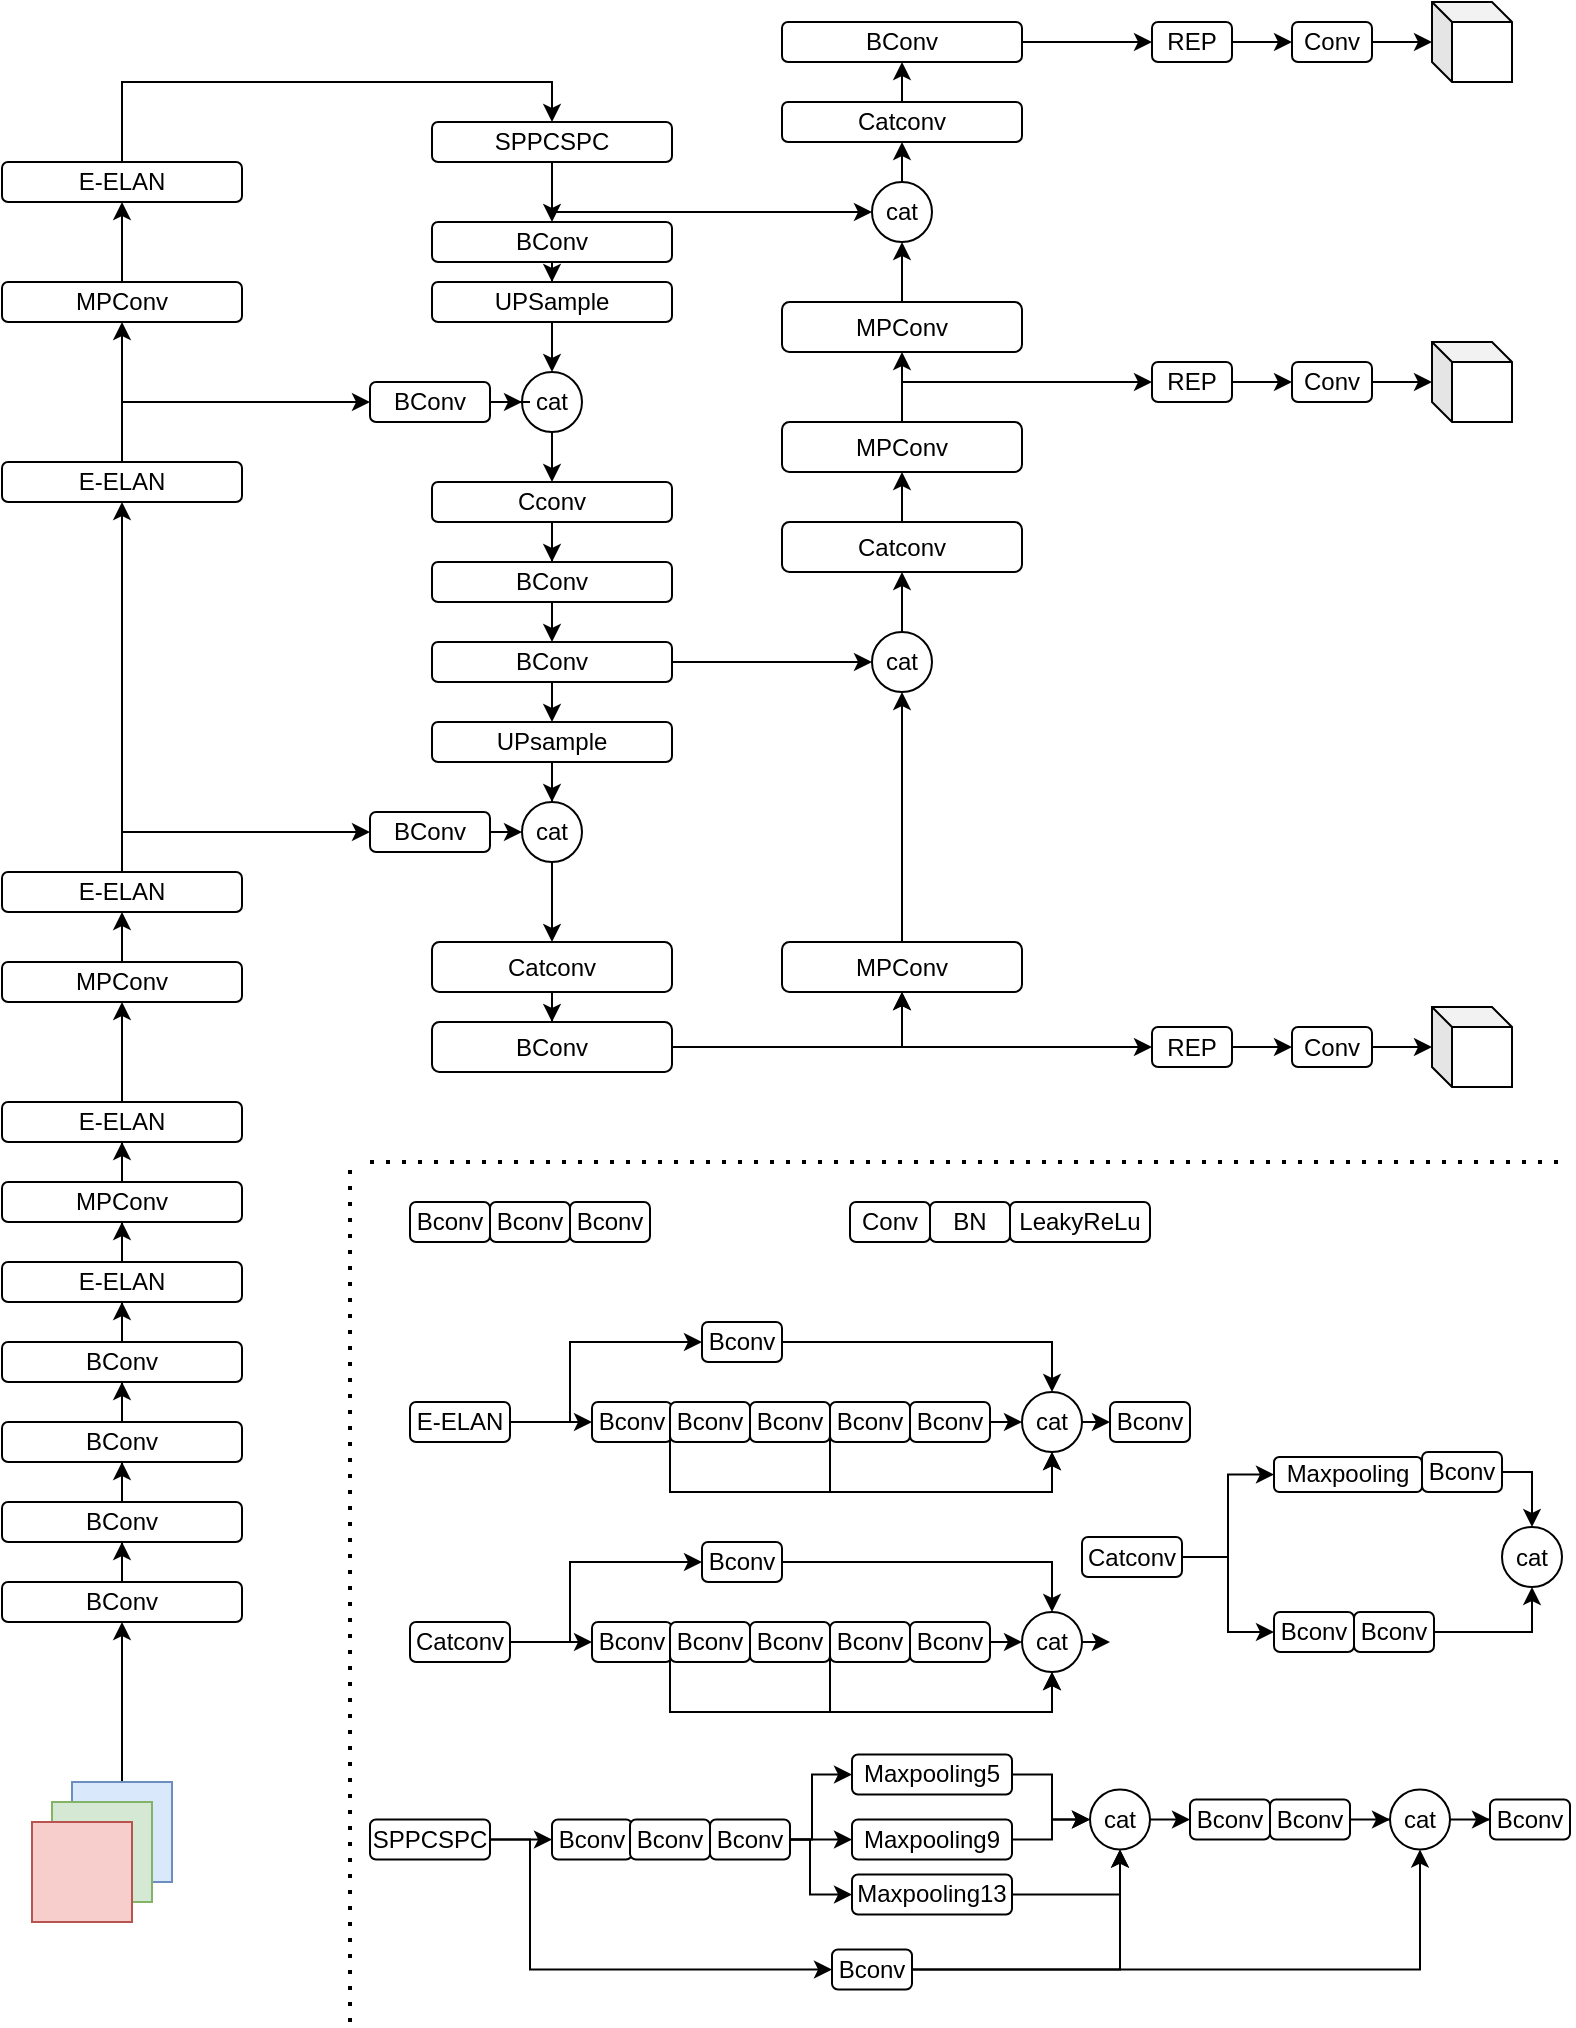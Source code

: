 <mxfile version="20.6.2" type="github">
  <diagram id="i7gGXflLBzXJQ1Onad0F" name="第 1 页">
    <mxGraphModel dx="1422" dy="815" grid="1" gridSize="10" guides="1" tooltips="1" connect="1" arrows="1" fold="1" page="1" pageScale="1" pageWidth="827" pageHeight="1169" math="0" shadow="0">
      <root>
        <mxCell id="0" />
        <mxCell id="1" parent="0" />
        <mxCell id="96Z2TRk2g2hctk14bLeR-65" style="edgeStyle=orthogonalEdgeStyle;rounded=0;orthogonalLoop=1;jettySize=auto;html=1;exitX=0.5;exitY=0;exitDx=0;exitDy=0;entryX=0.5;entryY=1;entryDx=0;entryDy=0;" edge="1" parent="1" source="6hGsSX0xc1QD5v10wT_n-3" target="96Z2TRk2g2hctk14bLeR-2">
          <mxGeometry relative="1" as="geometry" />
        </mxCell>
        <mxCell id="6hGsSX0xc1QD5v10wT_n-3" value="" style="whiteSpace=wrap;html=1;aspect=fixed;fillColor=#dae8fc;strokeColor=#6c8ebf;" parent="1" vertex="1">
          <mxGeometry x="71" y="1040" width="50" height="50" as="geometry" />
        </mxCell>
        <mxCell id="6hGsSX0xc1QD5v10wT_n-2" value="" style="whiteSpace=wrap;html=1;aspect=fixed;fillColor=#d5e8d4;strokeColor=#82b366;" parent="1" vertex="1">
          <mxGeometry x="61" y="1050" width="50" height="50" as="geometry" />
        </mxCell>
        <mxCell id="6hGsSX0xc1QD5v10wT_n-1" value="" style="whiteSpace=wrap;html=1;aspect=fixed;fillColor=#f8cecc;strokeColor=#b85450;" parent="1" vertex="1">
          <mxGeometry x="51" y="1060" width="50" height="50" as="geometry" />
        </mxCell>
        <mxCell id="96Z2TRk2g2hctk14bLeR-6" style="edgeStyle=orthogonalEdgeStyle;rounded=0;orthogonalLoop=1;jettySize=auto;html=1;exitX=0.5;exitY=0;exitDx=0;exitDy=0;" edge="1" parent="1" source="96Z2TRk2g2hctk14bLeR-2" target="96Z2TRk2g2hctk14bLeR-5">
          <mxGeometry relative="1" as="geometry" />
        </mxCell>
        <mxCell id="96Z2TRk2g2hctk14bLeR-2" value="BConv" style="rounded=1;whiteSpace=wrap;html=1;" vertex="1" parent="1">
          <mxGeometry x="36" y="940" width="120" height="20" as="geometry" />
        </mxCell>
        <mxCell id="96Z2TRk2g2hctk14bLeR-8" value="" style="edgeStyle=orthogonalEdgeStyle;rounded=0;orthogonalLoop=1;jettySize=auto;html=1;" edge="1" parent="1" source="96Z2TRk2g2hctk14bLeR-5" target="96Z2TRk2g2hctk14bLeR-7">
          <mxGeometry relative="1" as="geometry" />
        </mxCell>
        <mxCell id="96Z2TRk2g2hctk14bLeR-5" value="BConv" style="rounded=1;whiteSpace=wrap;html=1;" vertex="1" parent="1">
          <mxGeometry x="36" y="900" width="120" height="20" as="geometry" />
        </mxCell>
        <mxCell id="96Z2TRk2g2hctk14bLeR-10" style="edgeStyle=orthogonalEdgeStyle;rounded=0;orthogonalLoop=1;jettySize=auto;html=1;exitX=0.5;exitY=0;exitDx=0;exitDy=0;" edge="1" parent="1" source="96Z2TRk2g2hctk14bLeR-7" target="96Z2TRk2g2hctk14bLeR-9">
          <mxGeometry relative="1" as="geometry" />
        </mxCell>
        <mxCell id="96Z2TRk2g2hctk14bLeR-7" value="BConv" style="rounded=1;whiteSpace=wrap;html=1;" vertex="1" parent="1">
          <mxGeometry x="36" y="860" width="120" height="20" as="geometry" />
        </mxCell>
        <mxCell id="96Z2TRk2g2hctk14bLeR-12" style="edgeStyle=orthogonalEdgeStyle;rounded=0;orthogonalLoop=1;jettySize=auto;html=1;exitX=0.5;exitY=0;exitDx=0;exitDy=0;" edge="1" parent="1" source="96Z2TRk2g2hctk14bLeR-9" target="96Z2TRk2g2hctk14bLeR-11">
          <mxGeometry relative="1" as="geometry" />
        </mxCell>
        <mxCell id="96Z2TRk2g2hctk14bLeR-9" value="BConv" style="rounded=1;whiteSpace=wrap;html=1;" vertex="1" parent="1">
          <mxGeometry x="36" y="820" width="120" height="20" as="geometry" />
        </mxCell>
        <mxCell id="96Z2TRk2g2hctk14bLeR-14" style="edgeStyle=orthogonalEdgeStyle;rounded=0;orthogonalLoop=1;jettySize=auto;html=1;exitX=0.5;exitY=0;exitDx=0;exitDy=0;" edge="1" parent="1" source="96Z2TRk2g2hctk14bLeR-11" target="96Z2TRk2g2hctk14bLeR-13">
          <mxGeometry relative="1" as="geometry" />
        </mxCell>
        <mxCell id="96Z2TRk2g2hctk14bLeR-11" value="E-ELAN" style="rounded=1;whiteSpace=wrap;html=1;" vertex="1" parent="1">
          <mxGeometry x="36" y="780" width="120" height="20" as="geometry" />
        </mxCell>
        <mxCell id="96Z2TRk2g2hctk14bLeR-16" style="edgeStyle=orthogonalEdgeStyle;rounded=0;orthogonalLoop=1;jettySize=auto;html=1;exitX=0.5;exitY=0;exitDx=0;exitDy=0;" edge="1" parent="1" source="96Z2TRk2g2hctk14bLeR-13" target="96Z2TRk2g2hctk14bLeR-15">
          <mxGeometry relative="1" as="geometry" />
        </mxCell>
        <mxCell id="96Z2TRk2g2hctk14bLeR-13" value="MPConv" style="rounded=1;whiteSpace=wrap;html=1;" vertex="1" parent="1">
          <mxGeometry x="36" y="740" width="120" height="20" as="geometry" />
        </mxCell>
        <mxCell id="96Z2TRk2g2hctk14bLeR-18" style="edgeStyle=orthogonalEdgeStyle;rounded=0;orthogonalLoop=1;jettySize=auto;html=1;exitX=0.5;exitY=0;exitDx=0;exitDy=0;" edge="1" parent="1" source="96Z2TRk2g2hctk14bLeR-15" target="96Z2TRk2g2hctk14bLeR-17">
          <mxGeometry relative="1" as="geometry" />
        </mxCell>
        <mxCell id="96Z2TRk2g2hctk14bLeR-15" value="E-ELAN" style="rounded=1;whiteSpace=wrap;html=1;" vertex="1" parent="1">
          <mxGeometry x="36" y="700" width="120" height="20" as="geometry" />
        </mxCell>
        <mxCell id="96Z2TRk2g2hctk14bLeR-20" value="" style="edgeStyle=orthogonalEdgeStyle;rounded=0;orthogonalLoop=1;jettySize=auto;html=1;" edge="1" parent="1" source="96Z2TRk2g2hctk14bLeR-17" target="96Z2TRk2g2hctk14bLeR-19">
          <mxGeometry relative="1" as="geometry" />
        </mxCell>
        <mxCell id="96Z2TRk2g2hctk14bLeR-17" value="MPConv" style="rounded=1;whiteSpace=wrap;html=1;" vertex="1" parent="1">
          <mxGeometry x="36" y="630" width="120" height="20" as="geometry" />
        </mxCell>
        <mxCell id="96Z2TRk2g2hctk14bLeR-22" style="edgeStyle=orthogonalEdgeStyle;rounded=0;orthogonalLoop=1;jettySize=auto;html=1;exitX=0.5;exitY=0;exitDx=0;exitDy=0;" edge="1" parent="1" source="96Z2TRk2g2hctk14bLeR-19" target="96Z2TRk2g2hctk14bLeR-21">
          <mxGeometry relative="1" as="geometry" />
        </mxCell>
        <mxCell id="96Z2TRk2g2hctk14bLeR-45" style="edgeStyle=orthogonalEdgeStyle;rounded=0;orthogonalLoop=1;jettySize=auto;html=1;exitX=0.5;exitY=0;exitDx=0;exitDy=0;entryX=0;entryY=0.5;entryDx=0;entryDy=0;" edge="1" parent="1" source="96Z2TRk2g2hctk14bLeR-19" target="96Z2TRk2g2hctk14bLeR-43">
          <mxGeometry relative="1" as="geometry" />
        </mxCell>
        <mxCell id="96Z2TRk2g2hctk14bLeR-19" value="E-ELAN" style="rounded=1;whiteSpace=wrap;html=1;" vertex="1" parent="1">
          <mxGeometry x="36" y="585" width="120" height="20" as="geometry" />
        </mxCell>
        <mxCell id="96Z2TRk2g2hctk14bLeR-36" style="edgeStyle=orthogonalEdgeStyle;rounded=0;orthogonalLoop=1;jettySize=auto;html=1;exitX=0.5;exitY=0;exitDx=0;exitDy=0;entryX=0;entryY=0.5;entryDx=0;entryDy=0;" edge="1" parent="1" source="96Z2TRk2g2hctk14bLeR-21" target="96Z2TRk2g2hctk14bLeR-40">
          <mxGeometry relative="1" as="geometry">
            <mxPoint x="221" y="410" as="targetPoint" />
          </mxGeometry>
        </mxCell>
        <mxCell id="96Z2TRk2g2hctk14bLeR-41" style="edgeStyle=orthogonalEdgeStyle;rounded=0;orthogonalLoop=1;jettySize=auto;html=1;exitX=0.5;exitY=0;exitDx=0;exitDy=0;entryX=0.5;entryY=1;entryDx=0;entryDy=0;" edge="1" parent="1" source="96Z2TRk2g2hctk14bLeR-21" target="96Z2TRk2g2hctk14bLeR-23">
          <mxGeometry relative="1" as="geometry" />
        </mxCell>
        <mxCell id="96Z2TRk2g2hctk14bLeR-21" value="E-ELAN" style="rounded=1;whiteSpace=wrap;html=1;" vertex="1" parent="1">
          <mxGeometry x="36" y="380" width="120" height="20" as="geometry" />
        </mxCell>
        <mxCell id="96Z2TRk2g2hctk14bLeR-26" style="edgeStyle=orthogonalEdgeStyle;rounded=0;orthogonalLoop=1;jettySize=auto;html=1;exitX=0.5;exitY=0;exitDx=0;exitDy=0;" edge="1" parent="1" source="96Z2TRk2g2hctk14bLeR-23" target="96Z2TRk2g2hctk14bLeR-25">
          <mxGeometry relative="1" as="geometry" />
        </mxCell>
        <mxCell id="96Z2TRk2g2hctk14bLeR-23" value="MPConv" style="rounded=1;whiteSpace=wrap;html=1;" vertex="1" parent="1">
          <mxGeometry x="36" y="290" width="120" height="20" as="geometry" />
        </mxCell>
        <mxCell id="96Z2TRk2g2hctk14bLeR-29" style="edgeStyle=orthogonalEdgeStyle;rounded=0;orthogonalLoop=1;jettySize=auto;html=1;exitX=0.5;exitY=0;exitDx=0;exitDy=0;entryX=0.5;entryY=0;entryDx=0;entryDy=0;" edge="1" parent="1" source="96Z2TRk2g2hctk14bLeR-25" target="96Z2TRk2g2hctk14bLeR-28">
          <mxGeometry relative="1" as="geometry">
            <mxPoint x="311" y="260" as="targetPoint" />
          </mxGeometry>
        </mxCell>
        <mxCell id="96Z2TRk2g2hctk14bLeR-25" value="E-ELAN" style="rounded=1;whiteSpace=wrap;html=1;" vertex="1" parent="1">
          <mxGeometry x="36" y="230" width="120" height="20" as="geometry" />
        </mxCell>
        <mxCell id="96Z2TRk2g2hctk14bLeR-31" style="edgeStyle=orthogonalEdgeStyle;rounded=0;orthogonalLoop=1;jettySize=auto;html=1;exitX=0.5;exitY=1;exitDx=0;exitDy=0;" edge="1" parent="1" source="96Z2TRk2g2hctk14bLeR-28" target="96Z2TRk2g2hctk14bLeR-30">
          <mxGeometry relative="1" as="geometry" />
        </mxCell>
        <mxCell id="96Z2TRk2g2hctk14bLeR-73" style="edgeStyle=orthogonalEdgeStyle;rounded=0;orthogonalLoop=1;jettySize=auto;html=1;exitX=0.5;exitY=1;exitDx=0;exitDy=0;entryX=0;entryY=0.5;entryDx=0;entryDy=0;" edge="1" parent="1" source="96Z2TRk2g2hctk14bLeR-28" target="96Z2TRk2g2hctk14bLeR-71">
          <mxGeometry relative="1" as="geometry" />
        </mxCell>
        <mxCell id="96Z2TRk2g2hctk14bLeR-28" value="SPPCSPC" style="rounded=1;whiteSpace=wrap;html=1;" vertex="1" parent="1">
          <mxGeometry x="251" y="210" width="120" height="20" as="geometry" />
        </mxCell>
        <mxCell id="96Z2TRk2g2hctk14bLeR-33" style="edgeStyle=orthogonalEdgeStyle;rounded=0;orthogonalLoop=1;jettySize=auto;html=1;exitX=0.5;exitY=1;exitDx=0;exitDy=0;" edge="1" parent="1" source="96Z2TRk2g2hctk14bLeR-30" target="96Z2TRk2g2hctk14bLeR-32">
          <mxGeometry relative="1" as="geometry" />
        </mxCell>
        <mxCell id="96Z2TRk2g2hctk14bLeR-30" value="BConv" style="rounded=1;whiteSpace=wrap;html=1;" vertex="1" parent="1">
          <mxGeometry x="251" y="260" width="120" height="20" as="geometry" />
        </mxCell>
        <mxCell id="96Z2TRk2g2hctk14bLeR-38" value="" style="edgeStyle=orthogonalEdgeStyle;rounded=0;orthogonalLoop=1;jettySize=auto;html=1;" edge="1" parent="1" source="96Z2TRk2g2hctk14bLeR-32" target="96Z2TRk2g2hctk14bLeR-37">
          <mxGeometry relative="1" as="geometry" />
        </mxCell>
        <mxCell id="96Z2TRk2g2hctk14bLeR-32" value="UPSample" style="rounded=1;whiteSpace=wrap;html=1;" vertex="1" parent="1">
          <mxGeometry x="251" y="290" width="120" height="20" as="geometry" />
        </mxCell>
        <mxCell id="96Z2TRk2g2hctk14bLeR-50" value="" style="edgeStyle=orthogonalEdgeStyle;rounded=0;orthogonalLoop=1;jettySize=auto;html=1;" edge="1" parent="1" source="96Z2TRk2g2hctk14bLeR-37" target="96Z2TRk2g2hctk14bLeR-49">
          <mxGeometry relative="1" as="geometry" />
        </mxCell>
        <mxCell id="96Z2TRk2g2hctk14bLeR-37" value="cat" style="ellipse;whiteSpace=wrap;html=1;rounded=1;" vertex="1" parent="1">
          <mxGeometry x="296" y="335" width="30" height="30" as="geometry" />
        </mxCell>
        <mxCell id="96Z2TRk2g2hctk14bLeR-42" value="" style="edgeStyle=orthogonalEdgeStyle;rounded=0;orthogonalLoop=1;jettySize=auto;html=1;" edge="1" parent="1" source="96Z2TRk2g2hctk14bLeR-40" target="96Z2TRk2g2hctk14bLeR-37">
          <mxGeometry relative="1" as="geometry" />
        </mxCell>
        <mxCell id="96Z2TRk2g2hctk14bLeR-40" value="BConv" style="rounded=1;whiteSpace=wrap;html=1;" vertex="1" parent="1">
          <mxGeometry x="220" y="340" width="60" height="20" as="geometry" />
        </mxCell>
        <mxCell id="96Z2TRk2g2hctk14bLeR-47" style="edgeStyle=orthogonalEdgeStyle;rounded=0;orthogonalLoop=1;jettySize=auto;html=1;exitX=1;exitY=0.5;exitDx=0;exitDy=0;entryX=0;entryY=0.5;entryDx=0;entryDy=0;" edge="1" parent="1" source="96Z2TRk2g2hctk14bLeR-43" target="96Z2TRk2g2hctk14bLeR-48">
          <mxGeometry relative="1" as="geometry">
            <mxPoint x="311" y="565" as="targetPoint" />
          </mxGeometry>
        </mxCell>
        <mxCell id="96Z2TRk2g2hctk14bLeR-43" value="BConv" style="rounded=1;whiteSpace=wrap;html=1;" vertex="1" parent="1">
          <mxGeometry x="220" y="555" width="60" height="20" as="geometry" />
        </mxCell>
        <mxCell id="96Z2TRk2g2hctk14bLeR-67" value="" style="edgeStyle=orthogonalEdgeStyle;rounded=0;orthogonalLoop=1;jettySize=auto;html=1;" edge="1" parent="1" source="96Z2TRk2g2hctk14bLeR-48" target="96Z2TRk2g2hctk14bLeR-66">
          <mxGeometry relative="1" as="geometry" />
        </mxCell>
        <mxCell id="96Z2TRk2g2hctk14bLeR-48" value="cat" style="ellipse;whiteSpace=wrap;html=1;rounded=1;" vertex="1" parent="1">
          <mxGeometry x="296" y="550" width="30" height="30" as="geometry" />
        </mxCell>
        <mxCell id="96Z2TRk2g2hctk14bLeR-53" value="" style="edgeStyle=orthogonalEdgeStyle;rounded=0;orthogonalLoop=1;jettySize=auto;html=1;entryX=0.5;entryY=0;entryDx=0;entryDy=0;" edge="1" parent="1" source="96Z2TRk2g2hctk14bLeR-49" target="96Z2TRk2g2hctk14bLeR-55">
          <mxGeometry relative="1" as="geometry">
            <mxPoint x="311" y="430" as="targetPoint" />
          </mxGeometry>
        </mxCell>
        <mxCell id="96Z2TRk2g2hctk14bLeR-49" value="Cconv" style="rounded=1;whiteSpace=wrap;html=1;" vertex="1" parent="1">
          <mxGeometry x="251" y="390" width="120" height="20" as="geometry" />
        </mxCell>
        <mxCell id="96Z2TRk2g2hctk14bLeR-61" style="edgeStyle=orthogonalEdgeStyle;rounded=0;orthogonalLoop=1;jettySize=auto;html=1;exitX=0.5;exitY=1;exitDx=0;exitDy=0;entryX=0.5;entryY=0;entryDx=0;entryDy=0;" edge="1" parent="1" source="96Z2TRk2g2hctk14bLeR-54" target="96Z2TRk2g2hctk14bLeR-60">
          <mxGeometry relative="1" as="geometry" />
        </mxCell>
        <mxCell id="96Z2TRk2g2hctk14bLeR-91" value="" style="edgeStyle=orthogonalEdgeStyle;rounded=0;orthogonalLoop=1;jettySize=auto;html=1;" edge="1" parent="1" source="96Z2TRk2g2hctk14bLeR-54" target="96Z2TRk2g2hctk14bLeR-89">
          <mxGeometry relative="1" as="geometry" />
        </mxCell>
        <mxCell id="96Z2TRk2g2hctk14bLeR-54" value="BConv" style="rounded=1;whiteSpace=wrap;html=1;" vertex="1" parent="1">
          <mxGeometry x="251" y="470" width="120" height="20" as="geometry" />
        </mxCell>
        <mxCell id="96Z2TRk2g2hctk14bLeR-56" style="edgeStyle=orthogonalEdgeStyle;rounded=0;orthogonalLoop=1;jettySize=auto;html=1;exitX=0.5;exitY=1;exitDx=0;exitDy=0;entryX=0.5;entryY=0;entryDx=0;entryDy=0;" edge="1" parent="1" source="96Z2TRk2g2hctk14bLeR-55" target="96Z2TRk2g2hctk14bLeR-54">
          <mxGeometry relative="1" as="geometry" />
        </mxCell>
        <mxCell id="96Z2TRk2g2hctk14bLeR-55" value="BConv" style="rounded=1;whiteSpace=wrap;html=1;" vertex="1" parent="1">
          <mxGeometry x="251" y="430" width="120" height="20" as="geometry" />
        </mxCell>
        <mxCell id="96Z2TRk2g2hctk14bLeR-64" value="" style="edgeStyle=orthogonalEdgeStyle;rounded=0;orthogonalLoop=1;jettySize=auto;html=1;" edge="1" parent="1" source="96Z2TRk2g2hctk14bLeR-60" target="96Z2TRk2g2hctk14bLeR-48">
          <mxGeometry relative="1" as="geometry" />
        </mxCell>
        <mxCell id="96Z2TRk2g2hctk14bLeR-60" value="UPsample" style="rounded=1;whiteSpace=wrap;html=1;" vertex="1" parent="1">
          <mxGeometry x="251" y="510" width="120" height="20" as="geometry" />
        </mxCell>
        <mxCell id="96Z2TRk2g2hctk14bLeR-69" value="" style="edgeStyle=orthogonalEdgeStyle;rounded=0;orthogonalLoop=1;jettySize=auto;html=1;" edge="1" parent="1" source="96Z2TRk2g2hctk14bLeR-66" target="96Z2TRk2g2hctk14bLeR-68">
          <mxGeometry relative="1" as="geometry" />
        </mxCell>
        <mxCell id="96Z2TRk2g2hctk14bLeR-66" value="Catconv" style="whiteSpace=wrap;html=1;rounded=1;" vertex="1" parent="1">
          <mxGeometry x="251" y="620" width="120" height="25" as="geometry" />
        </mxCell>
        <mxCell id="96Z2TRk2g2hctk14bLeR-93" style="edgeStyle=orthogonalEdgeStyle;rounded=0;orthogonalLoop=1;jettySize=auto;html=1;exitX=1;exitY=0.5;exitDx=0;exitDy=0;entryX=0.5;entryY=1;entryDx=0;entryDy=0;" edge="1" parent="1" source="96Z2TRk2g2hctk14bLeR-68" target="96Z2TRk2g2hctk14bLeR-83">
          <mxGeometry relative="1" as="geometry" />
        </mxCell>
        <mxCell id="96Z2TRk2g2hctk14bLeR-102" value="" style="edgeStyle=orthogonalEdgeStyle;rounded=0;orthogonalLoop=1;jettySize=auto;html=1;" edge="1" parent="1" source="96Z2TRk2g2hctk14bLeR-68" target="96Z2TRk2g2hctk14bLeR-83">
          <mxGeometry relative="1" as="geometry" />
        </mxCell>
        <mxCell id="96Z2TRk2g2hctk14bLeR-105" style="edgeStyle=orthogonalEdgeStyle;rounded=0;orthogonalLoop=1;jettySize=auto;html=1;exitX=1;exitY=0.5;exitDx=0;exitDy=0;entryX=0;entryY=0.5;entryDx=0;entryDy=0;" edge="1" parent="1" source="96Z2TRk2g2hctk14bLeR-68" target="96Z2TRk2g2hctk14bLeR-101">
          <mxGeometry relative="1" as="geometry" />
        </mxCell>
        <mxCell id="96Z2TRk2g2hctk14bLeR-68" value="BConv" style="whiteSpace=wrap;html=1;rounded=1;" vertex="1" parent="1">
          <mxGeometry x="251" y="660" width="120" height="25" as="geometry" />
        </mxCell>
        <mxCell id="96Z2TRk2g2hctk14bLeR-96" style="edgeStyle=orthogonalEdgeStyle;rounded=0;orthogonalLoop=1;jettySize=auto;html=1;exitX=0.5;exitY=0;exitDx=0;exitDy=0;entryX=0.5;entryY=1;entryDx=0;entryDy=0;" edge="1" parent="1" source="96Z2TRk2g2hctk14bLeR-71" target="96Z2TRk2g2hctk14bLeR-94">
          <mxGeometry relative="1" as="geometry" />
        </mxCell>
        <mxCell id="96Z2TRk2g2hctk14bLeR-71" value="cat" style="ellipse;whiteSpace=wrap;html=1;rounded=1;" vertex="1" parent="1">
          <mxGeometry x="471" y="240" width="30" height="30" as="geometry" />
        </mxCell>
        <mxCell id="96Z2TRk2g2hctk14bLeR-78" value="" style="edgeStyle=orthogonalEdgeStyle;rounded=0;orthogonalLoop=1;jettySize=auto;html=1;" edge="1" parent="1" source="96Z2TRk2g2hctk14bLeR-76" target="96Z2TRk2g2hctk14bLeR-71">
          <mxGeometry relative="1" as="geometry" />
        </mxCell>
        <mxCell id="96Z2TRk2g2hctk14bLeR-76" value="MPConv" style="whiteSpace=wrap;html=1;rounded=1;" vertex="1" parent="1">
          <mxGeometry x="426" y="300" width="120" height="25" as="geometry" />
        </mxCell>
        <mxCell id="96Z2TRk2g2hctk14bLeR-84" value="" style="edgeStyle=orthogonalEdgeStyle;rounded=0;orthogonalLoop=1;jettySize=auto;html=1;" edge="1" parent="1" source="96Z2TRk2g2hctk14bLeR-81" target="96Z2TRk2g2hctk14bLeR-76">
          <mxGeometry relative="1" as="geometry" />
        </mxCell>
        <mxCell id="96Z2TRk2g2hctk14bLeR-106" style="edgeStyle=orthogonalEdgeStyle;rounded=0;orthogonalLoop=1;jettySize=auto;html=1;exitX=0.5;exitY=0;exitDx=0;exitDy=0;entryX=0;entryY=0.5;entryDx=0;entryDy=0;" edge="1" parent="1" source="96Z2TRk2g2hctk14bLeR-81" target="96Z2TRk2g2hctk14bLeR-100">
          <mxGeometry relative="1" as="geometry" />
        </mxCell>
        <mxCell id="96Z2TRk2g2hctk14bLeR-81" value="MPConv" style="whiteSpace=wrap;html=1;rounded=1;" vertex="1" parent="1">
          <mxGeometry x="426" y="360" width="120" height="25" as="geometry" />
        </mxCell>
        <mxCell id="96Z2TRk2g2hctk14bLeR-88" value="" style="edgeStyle=orthogonalEdgeStyle;rounded=0;orthogonalLoop=1;jettySize=auto;html=1;" edge="1" parent="1" source="96Z2TRk2g2hctk14bLeR-82" target="96Z2TRk2g2hctk14bLeR-81">
          <mxGeometry relative="1" as="geometry" />
        </mxCell>
        <mxCell id="96Z2TRk2g2hctk14bLeR-82" value="Catconv" style="whiteSpace=wrap;html=1;rounded=1;" vertex="1" parent="1">
          <mxGeometry x="426" y="410" width="120" height="25" as="geometry" />
        </mxCell>
        <mxCell id="96Z2TRk2g2hctk14bLeR-92" style="edgeStyle=orthogonalEdgeStyle;rounded=0;orthogonalLoop=1;jettySize=auto;html=1;exitX=0.5;exitY=0;exitDx=0;exitDy=0;entryX=0.5;entryY=1;entryDx=0;entryDy=0;" edge="1" parent="1" source="96Z2TRk2g2hctk14bLeR-83" target="96Z2TRk2g2hctk14bLeR-89">
          <mxGeometry relative="1" as="geometry" />
        </mxCell>
        <mxCell id="96Z2TRk2g2hctk14bLeR-83" value="MPConv" style="whiteSpace=wrap;html=1;rounded=1;" vertex="1" parent="1">
          <mxGeometry x="426" y="620" width="120" height="25" as="geometry" />
        </mxCell>
        <mxCell id="96Z2TRk2g2hctk14bLeR-90" value="" style="edgeStyle=orthogonalEdgeStyle;rounded=0;orthogonalLoop=1;jettySize=auto;html=1;" edge="1" parent="1" source="96Z2TRk2g2hctk14bLeR-89" target="96Z2TRk2g2hctk14bLeR-82">
          <mxGeometry relative="1" as="geometry" />
        </mxCell>
        <mxCell id="96Z2TRk2g2hctk14bLeR-89" value="cat" style="ellipse;whiteSpace=wrap;html=1;rounded=1;" vertex="1" parent="1">
          <mxGeometry x="471" y="465" width="30" height="30" as="geometry" />
        </mxCell>
        <mxCell id="96Z2TRk2g2hctk14bLeR-97" style="edgeStyle=orthogonalEdgeStyle;rounded=0;orthogonalLoop=1;jettySize=auto;html=1;exitX=0.5;exitY=0;exitDx=0;exitDy=0;entryX=0.5;entryY=1;entryDx=0;entryDy=0;" edge="1" parent="1" source="96Z2TRk2g2hctk14bLeR-94" target="96Z2TRk2g2hctk14bLeR-95">
          <mxGeometry relative="1" as="geometry" />
        </mxCell>
        <mxCell id="96Z2TRk2g2hctk14bLeR-94" value="Catconv" style="rounded=1;whiteSpace=wrap;html=1;" vertex="1" parent="1">
          <mxGeometry x="426" y="200" width="120" height="20" as="geometry" />
        </mxCell>
        <mxCell id="96Z2TRk2g2hctk14bLeR-99" style="edgeStyle=orthogonalEdgeStyle;rounded=0;orthogonalLoop=1;jettySize=auto;html=1;exitX=1;exitY=0.5;exitDx=0;exitDy=0;entryX=0;entryY=0.5;entryDx=0;entryDy=0;" edge="1" parent="1" source="96Z2TRk2g2hctk14bLeR-95" target="96Z2TRk2g2hctk14bLeR-98">
          <mxGeometry relative="1" as="geometry" />
        </mxCell>
        <mxCell id="96Z2TRk2g2hctk14bLeR-95" value="BConv" style="rounded=1;whiteSpace=wrap;html=1;" vertex="1" parent="1">
          <mxGeometry x="426" y="160" width="120" height="20" as="geometry" />
        </mxCell>
        <mxCell id="96Z2TRk2g2hctk14bLeR-108" value="" style="edgeStyle=orthogonalEdgeStyle;rounded=0;orthogonalLoop=1;jettySize=auto;html=1;" edge="1" parent="1" source="96Z2TRk2g2hctk14bLeR-98" target="96Z2TRk2g2hctk14bLeR-107">
          <mxGeometry relative="1" as="geometry" />
        </mxCell>
        <mxCell id="96Z2TRk2g2hctk14bLeR-98" value="REP" style="rounded=1;whiteSpace=wrap;html=1;" vertex="1" parent="1">
          <mxGeometry x="611" y="160" width="40" height="20" as="geometry" />
        </mxCell>
        <mxCell id="96Z2TRk2g2hctk14bLeR-110" value="" style="edgeStyle=orthogonalEdgeStyle;rounded=0;orthogonalLoop=1;jettySize=auto;html=1;" edge="1" parent="1" source="96Z2TRk2g2hctk14bLeR-100" target="96Z2TRk2g2hctk14bLeR-109">
          <mxGeometry relative="1" as="geometry" />
        </mxCell>
        <mxCell id="96Z2TRk2g2hctk14bLeR-100" value="REP" style="rounded=1;whiteSpace=wrap;html=1;" vertex="1" parent="1">
          <mxGeometry x="611" y="330" width="40" height="20" as="geometry" />
        </mxCell>
        <mxCell id="96Z2TRk2g2hctk14bLeR-113" value="" style="edgeStyle=orthogonalEdgeStyle;rounded=0;orthogonalLoop=1;jettySize=auto;html=1;" edge="1" parent="1" source="96Z2TRk2g2hctk14bLeR-101" target="96Z2TRk2g2hctk14bLeR-111">
          <mxGeometry relative="1" as="geometry" />
        </mxCell>
        <mxCell id="96Z2TRk2g2hctk14bLeR-101" value="REP" style="rounded=1;whiteSpace=wrap;html=1;" vertex="1" parent="1">
          <mxGeometry x="611" y="662.5" width="40" height="20" as="geometry" />
        </mxCell>
        <mxCell id="96Z2TRk2g2hctk14bLeR-141" value="" style="edgeStyle=orthogonalEdgeStyle;rounded=0;orthogonalLoop=1;jettySize=auto;html=1;" edge="1" parent="1" source="96Z2TRk2g2hctk14bLeR-107" target="96Z2TRk2g2hctk14bLeR-117">
          <mxGeometry relative="1" as="geometry" />
        </mxCell>
        <mxCell id="96Z2TRk2g2hctk14bLeR-107" value="Conv" style="rounded=1;whiteSpace=wrap;html=1;" vertex="1" parent="1">
          <mxGeometry x="681" y="160" width="40" height="20" as="geometry" />
        </mxCell>
        <mxCell id="96Z2TRk2g2hctk14bLeR-119" value="" style="edgeStyle=orthogonalEdgeStyle;rounded=0;orthogonalLoop=1;jettySize=auto;html=1;" edge="1" parent="1" source="96Z2TRk2g2hctk14bLeR-109" target="96Z2TRk2g2hctk14bLeR-118">
          <mxGeometry relative="1" as="geometry" />
        </mxCell>
        <mxCell id="96Z2TRk2g2hctk14bLeR-109" value="Conv" style="rounded=1;whiteSpace=wrap;html=1;" vertex="1" parent="1">
          <mxGeometry x="681" y="330" width="40" height="20" as="geometry" />
        </mxCell>
        <mxCell id="96Z2TRk2g2hctk14bLeR-121" value="" style="edgeStyle=orthogonalEdgeStyle;rounded=0;orthogonalLoop=1;jettySize=auto;html=1;" edge="1" parent="1" source="96Z2TRk2g2hctk14bLeR-111" target="96Z2TRk2g2hctk14bLeR-120">
          <mxGeometry relative="1" as="geometry" />
        </mxCell>
        <mxCell id="96Z2TRk2g2hctk14bLeR-111" value="Conv" style="rounded=1;whiteSpace=wrap;html=1;" vertex="1" parent="1">
          <mxGeometry x="681" y="662.5" width="40" height="20" as="geometry" />
        </mxCell>
        <mxCell id="96Z2TRk2g2hctk14bLeR-117" value="" style="shape=cube;whiteSpace=wrap;html=1;boundedLbl=1;backgroundOutline=1;darkOpacity=0.05;darkOpacity2=0.1;size=10;fontStyle=1" vertex="1" parent="1">
          <mxGeometry x="751" y="150" width="40" height="40" as="geometry" />
        </mxCell>
        <mxCell id="96Z2TRk2g2hctk14bLeR-118" value="" style="shape=cube;whiteSpace=wrap;html=1;boundedLbl=1;backgroundOutline=1;darkOpacity=0.05;darkOpacity2=0.1;size=10;" vertex="1" parent="1">
          <mxGeometry x="751" y="320" width="40" height="40" as="geometry" />
        </mxCell>
        <mxCell id="96Z2TRk2g2hctk14bLeR-120" value="" style="shape=cube;whiteSpace=wrap;html=1;boundedLbl=1;backgroundOutline=1;darkOpacity=0.05;darkOpacity2=0.1;size=10;" vertex="1" parent="1">
          <mxGeometry x="751" y="652.5" width="40" height="40" as="geometry" />
        </mxCell>
        <mxCell id="96Z2TRk2g2hctk14bLeR-129" value="" style="endArrow=none;dashed=1;html=1;dashPattern=1 3;strokeWidth=2;rounded=0;" edge="1" parent="1">
          <mxGeometry width="50" height="50" relative="1" as="geometry">
            <mxPoint x="210" y="1160" as="sourcePoint" />
            <mxPoint x="210" y="730" as="targetPoint" />
            <Array as="points" />
          </mxGeometry>
        </mxCell>
        <mxCell id="96Z2TRk2g2hctk14bLeR-130" value="" style="endArrow=none;dashed=1;html=1;dashPattern=1 3;strokeWidth=2;rounded=0;" edge="1" parent="1">
          <mxGeometry width="50" height="50" relative="1" as="geometry">
            <mxPoint x="220" y="730" as="sourcePoint" />
            <mxPoint x="820" y="730" as="targetPoint" />
          </mxGeometry>
        </mxCell>
        <mxCell id="96Z2TRk2g2hctk14bLeR-131" value="Bconv" style="rounded=1;whiteSpace=wrap;html=1;" vertex="1" parent="1">
          <mxGeometry x="240" y="750" width="40" height="20" as="geometry" />
        </mxCell>
        <mxCell id="96Z2TRk2g2hctk14bLeR-132" value="Bconv" style="rounded=1;whiteSpace=wrap;html=1;" vertex="1" parent="1">
          <mxGeometry x="280" y="750" width="40" height="20" as="geometry" />
        </mxCell>
        <mxCell id="96Z2TRk2g2hctk14bLeR-133" value="Bconv" style="rounded=1;whiteSpace=wrap;html=1;" vertex="1" parent="1">
          <mxGeometry x="320" y="750" width="40" height="20" as="geometry" />
        </mxCell>
        <mxCell id="96Z2TRk2g2hctk14bLeR-136" value="Conv" style="rounded=1;whiteSpace=wrap;html=1;" vertex="1" parent="1">
          <mxGeometry x="460" y="750" width="40" height="20" as="geometry" />
        </mxCell>
        <mxCell id="96Z2TRk2g2hctk14bLeR-137" value="BN" style="rounded=1;whiteSpace=wrap;html=1;" vertex="1" parent="1">
          <mxGeometry x="500" y="750" width="40" height="20" as="geometry" />
        </mxCell>
        <mxCell id="96Z2TRk2g2hctk14bLeR-138" value="LeakyReLu" style="rounded=1;whiteSpace=wrap;html=1;" vertex="1" parent="1">
          <mxGeometry x="540" y="750" width="70" height="20" as="geometry" />
        </mxCell>
        <mxCell id="96Z2TRk2g2hctk14bLeR-154" style="edgeStyle=orthogonalEdgeStyle;rounded=0;orthogonalLoop=1;jettySize=auto;html=1;exitX=1;exitY=0.5;exitDx=0;exitDy=0;entryX=0;entryY=0.5;entryDx=0;entryDy=0;" edge="1" parent="1" source="96Z2TRk2g2hctk14bLeR-142" target="96Z2TRk2g2hctk14bLeR-146">
          <mxGeometry relative="1" as="geometry">
            <Array as="points">
              <mxPoint x="320" y="860" />
              <mxPoint x="320" y="820" />
            </Array>
          </mxGeometry>
        </mxCell>
        <mxCell id="96Z2TRk2g2hctk14bLeR-243" style="edgeStyle=orthogonalEdgeStyle;rounded=0;orthogonalLoop=1;jettySize=auto;html=1;exitX=1;exitY=0.5;exitDx=0;exitDy=0;entryX=0;entryY=0.5;entryDx=0;entryDy=0;" edge="1" parent="1" source="96Z2TRk2g2hctk14bLeR-142" target="96Z2TRk2g2hctk14bLeR-143">
          <mxGeometry relative="1" as="geometry" />
        </mxCell>
        <mxCell id="96Z2TRk2g2hctk14bLeR-142" value="E-ELAN" style="rounded=1;whiteSpace=wrap;html=1;" vertex="1" parent="1">
          <mxGeometry x="240" y="850" width="50" height="20" as="geometry" />
        </mxCell>
        <mxCell id="96Z2TRk2g2hctk14bLeR-143" value="Bconv" style="rounded=1;whiteSpace=wrap;html=1;" vertex="1" parent="1">
          <mxGeometry x="331" y="850" width="40" height="20" as="geometry" />
        </mxCell>
        <mxCell id="96Z2TRk2g2hctk14bLeR-145" value="Bconv" style="rounded=1;whiteSpace=wrap;html=1;" vertex="1" parent="1">
          <mxGeometry x="590" y="850" width="40" height="20" as="geometry" />
        </mxCell>
        <mxCell id="96Z2TRk2g2hctk14bLeR-159" style="edgeStyle=orthogonalEdgeStyle;rounded=0;orthogonalLoop=1;jettySize=auto;html=1;exitX=1;exitY=0.5;exitDx=0;exitDy=0;entryX=0.5;entryY=0;entryDx=0;entryDy=0;" edge="1" parent="1" source="96Z2TRk2g2hctk14bLeR-146" target="96Z2TRk2g2hctk14bLeR-156">
          <mxGeometry relative="1" as="geometry" />
        </mxCell>
        <mxCell id="96Z2TRk2g2hctk14bLeR-146" value="Bconv" style="rounded=1;whiteSpace=wrap;html=1;" vertex="1" parent="1">
          <mxGeometry x="386" y="810" width="40" height="20" as="geometry" />
        </mxCell>
        <mxCell id="96Z2TRk2g2hctk14bLeR-157" style="edgeStyle=orthogonalEdgeStyle;rounded=0;orthogonalLoop=1;jettySize=auto;html=1;exitX=1;exitY=0.5;exitDx=0;exitDy=0;entryX=0;entryY=0.5;entryDx=0;entryDy=0;" edge="1" parent="1" source="96Z2TRk2g2hctk14bLeR-147" target="96Z2TRk2g2hctk14bLeR-156">
          <mxGeometry relative="1" as="geometry" />
        </mxCell>
        <mxCell id="96Z2TRk2g2hctk14bLeR-147" value="Bconv" style="rounded=1;whiteSpace=wrap;html=1;" vertex="1" parent="1">
          <mxGeometry x="490" y="850" width="40" height="20" as="geometry" />
        </mxCell>
        <mxCell id="96Z2TRk2g2hctk14bLeR-162" style="edgeStyle=orthogonalEdgeStyle;rounded=0;orthogonalLoop=1;jettySize=auto;html=1;exitX=0;exitY=0.5;exitDx=0;exitDy=0;entryX=0.5;entryY=1;entryDx=0;entryDy=0;" edge="1" parent="1" source="96Z2TRk2g2hctk14bLeR-148" target="96Z2TRk2g2hctk14bLeR-156">
          <mxGeometry relative="1" as="geometry">
            <mxPoint x="450" y="890" as="targetPoint" />
            <Array as="points">
              <mxPoint x="450" y="895" />
              <mxPoint x="561" y="895" />
            </Array>
          </mxGeometry>
        </mxCell>
        <mxCell id="96Z2TRk2g2hctk14bLeR-148" value="Bconv" style="rounded=1;whiteSpace=wrap;html=1;" vertex="1" parent="1">
          <mxGeometry x="450" y="850" width="40" height="20" as="geometry" />
        </mxCell>
        <mxCell id="96Z2TRk2g2hctk14bLeR-149" value="Bconv" style="rounded=1;whiteSpace=wrap;html=1;" vertex="1" parent="1">
          <mxGeometry x="410" y="850" width="40" height="20" as="geometry" />
        </mxCell>
        <mxCell id="96Z2TRk2g2hctk14bLeR-160" style="edgeStyle=orthogonalEdgeStyle;rounded=0;orthogonalLoop=1;jettySize=auto;html=1;exitX=0;exitY=0.5;exitDx=0;exitDy=0;entryX=0.5;entryY=1;entryDx=0;entryDy=0;" edge="1" parent="1" source="96Z2TRk2g2hctk14bLeR-150" target="96Z2TRk2g2hctk14bLeR-156">
          <mxGeometry relative="1" as="geometry">
            <Array as="points">
              <mxPoint x="370" y="895" />
              <mxPoint x="561" y="895" />
            </Array>
          </mxGeometry>
        </mxCell>
        <mxCell id="96Z2TRk2g2hctk14bLeR-150" value="Bconv" style="rounded=1;whiteSpace=wrap;html=1;" vertex="1" parent="1">
          <mxGeometry x="370" y="850" width="40" height="20" as="geometry" />
        </mxCell>
        <mxCell id="96Z2TRk2g2hctk14bLeR-158" style="edgeStyle=orthogonalEdgeStyle;rounded=0;orthogonalLoop=1;jettySize=auto;html=1;exitX=1;exitY=0.5;exitDx=0;exitDy=0;entryX=0;entryY=0.5;entryDx=0;entryDy=0;" edge="1" parent="1" source="96Z2TRk2g2hctk14bLeR-156" target="96Z2TRk2g2hctk14bLeR-145">
          <mxGeometry relative="1" as="geometry" />
        </mxCell>
        <mxCell id="96Z2TRk2g2hctk14bLeR-156" value="cat" style="ellipse;whiteSpace=wrap;html=1;rounded=1;" vertex="1" parent="1">
          <mxGeometry x="546" y="845" width="30" height="30" as="geometry" />
        </mxCell>
        <mxCell id="96Z2TRk2g2hctk14bLeR-180" style="edgeStyle=orthogonalEdgeStyle;rounded=0;orthogonalLoop=1;jettySize=auto;html=1;exitX=1;exitY=0.5;exitDx=0;exitDy=0;entryX=0;entryY=0.5;entryDx=0;entryDy=0;" edge="1" parent="1" source="96Z2TRk2g2hctk14bLeR-181" target="96Z2TRk2g2hctk14bLeR-185">
          <mxGeometry relative="1" as="geometry">
            <Array as="points">
              <mxPoint x="320" y="970" />
              <mxPoint x="320" y="930" />
            </Array>
          </mxGeometry>
        </mxCell>
        <mxCell id="96Z2TRk2g2hctk14bLeR-246" style="edgeStyle=orthogonalEdgeStyle;rounded=0;orthogonalLoop=1;jettySize=auto;html=1;exitX=1;exitY=0.5;exitDx=0;exitDy=0;entryX=0;entryY=0.5;entryDx=0;entryDy=0;" edge="1" parent="1" source="96Z2TRk2g2hctk14bLeR-181" target="96Z2TRk2g2hctk14bLeR-182">
          <mxGeometry relative="1" as="geometry" />
        </mxCell>
        <mxCell id="96Z2TRk2g2hctk14bLeR-181" value="Catconv" style="rounded=1;whiteSpace=wrap;html=1;" vertex="1" parent="1">
          <mxGeometry x="240" y="960" width="50" height="20" as="geometry" />
        </mxCell>
        <mxCell id="96Z2TRk2g2hctk14bLeR-182" value="Bconv" style="rounded=1;whiteSpace=wrap;html=1;" vertex="1" parent="1">
          <mxGeometry x="331" y="960" width="40" height="20" as="geometry" />
        </mxCell>
        <mxCell id="96Z2TRk2g2hctk14bLeR-184" style="edgeStyle=orthogonalEdgeStyle;rounded=0;orthogonalLoop=1;jettySize=auto;html=1;exitX=1;exitY=0.5;exitDx=0;exitDy=0;entryX=0.5;entryY=0;entryDx=0;entryDy=0;" edge="1" parent="1" source="96Z2TRk2g2hctk14bLeR-185" target="96Z2TRk2g2hctk14bLeR-194">
          <mxGeometry relative="1" as="geometry" />
        </mxCell>
        <mxCell id="96Z2TRk2g2hctk14bLeR-185" value="Bconv" style="rounded=1;whiteSpace=wrap;html=1;" vertex="1" parent="1">
          <mxGeometry x="386" y="920" width="40" height="20" as="geometry" />
        </mxCell>
        <mxCell id="96Z2TRk2g2hctk14bLeR-186" style="edgeStyle=orthogonalEdgeStyle;rounded=0;orthogonalLoop=1;jettySize=auto;html=1;exitX=1;exitY=0.5;exitDx=0;exitDy=0;entryX=0;entryY=0.5;entryDx=0;entryDy=0;" edge="1" parent="1" source="96Z2TRk2g2hctk14bLeR-187" target="96Z2TRk2g2hctk14bLeR-194">
          <mxGeometry relative="1" as="geometry" />
        </mxCell>
        <mxCell id="96Z2TRk2g2hctk14bLeR-187" value="Bconv" style="rounded=1;whiteSpace=wrap;html=1;" vertex="1" parent="1">
          <mxGeometry x="490" y="960" width="40" height="20" as="geometry" />
        </mxCell>
        <mxCell id="96Z2TRk2g2hctk14bLeR-188" style="edgeStyle=orthogonalEdgeStyle;rounded=0;orthogonalLoop=1;jettySize=auto;html=1;exitX=0;exitY=0.5;exitDx=0;exitDy=0;entryX=0.5;entryY=1;entryDx=0;entryDy=0;" edge="1" parent="1" source="96Z2TRk2g2hctk14bLeR-189" target="96Z2TRk2g2hctk14bLeR-194">
          <mxGeometry relative="1" as="geometry">
            <mxPoint x="450" y="1000" as="targetPoint" />
            <Array as="points">
              <mxPoint x="450" y="1005" />
              <mxPoint x="561" y="1005" />
            </Array>
          </mxGeometry>
        </mxCell>
        <mxCell id="96Z2TRk2g2hctk14bLeR-189" value="Bconv" style="rounded=1;whiteSpace=wrap;html=1;" vertex="1" parent="1">
          <mxGeometry x="450" y="960" width="40" height="20" as="geometry" />
        </mxCell>
        <mxCell id="96Z2TRk2g2hctk14bLeR-190" value="Bconv" style="rounded=1;whiteSpace=wrap;html=1;" vertex="1" parent="1">
          <mxGeometry x="410" y="960" width="40" height="20" as="geometry" />
        </mxCell>
        <mxCell id="96Z2TRk2g2hctk14bLeR-191" style="edgeStyle=orthogonalEdgeStyle;rounded=0;orthogonalLoop=1;jettySize=auto;html=1;exitX=0;exitY=0.5;exitDx=0;exitDy=0;entryX=0.5;entryY=1;entryDx=0;entryDy=0;" edge="1" parent="1" source="96Z2TRk2g2hctk14bLeR-192" target="96Z2TRk2g2hctk14bLeR-194">
          <mxGeometry relative="1" as="geometry">
            <Array as="points">
              <mxPoint x="370" y="1005" />
              <mxPoint x="561" y="1005" />
            </Array>
          </mxGeometry>
        </mxCell>
        <mxCell id="96Z2TRk2g2hctk14bLeR-192" value="Bconv" style="rounded=1;whiteSpace=wrap;html=1;" vertex="1" parent="1">
          <mxGeometry x="370" y="960" width="40" height="20" as="geometry" />
        </mxCell>
        <mxCell id="96Z2TRk2g2hctk14bLeR-193" style="edgeStyle=orthogonalEdgeStyle;rounded=0;orthogonalLoop=1;jettySize=auto;html=1;exitX=1;exitY=0.5;exitDx=0;exitDy=0;entryX=0;entryY=0.5;entryDx=0;entryDy=0;" edge="1" parent="1" source="96Z2TRk2g2hctk14bLeR-194">
          <mxGeometry relative="1" as="geometry">
            <mxPoint x="590" y="970.0" as="targetPoint" />
          </mxGeometry>
        </mxCell>
        <mxCell id="96Z2TRk2g2hctk14bLeR-194" value="cat" style="ellipse;whiteSpace=wrap;html=1;rounded=1;" vertex="1" parent="1">
          <mxGeometry x="546" y="955" width="30" height="30" as="geometry" />
        </mxCell>
        <mxCell id="96Z2TRk2g2hctk14bLeR-215" style="edgeStyle=orthogonalEdgeStyle;rounded=0;orthogonalLoop=1;jettySize=auto;html=1;exitX=1;exitY=0.5;exitDx=0;exitDy=0;entryX=0;entryY=0.5;entryDx=0;entryDy=0;" edge="1" parent="1" source="96Z2TRk2g2hctk14bLeR-197" target="96Z2TRk2g2hctk14bLeR-198">
          <mxGeometry relative="1" as="geometry" />
        </mxCell>
        <mxCell id="96Z2TRk2g2hctk14bLeR-227" style="edgeStyle=orthogonalEdgeStyle;rounded=0;orthogonalLoop=1;jettySize=auto;html=1;exitX=1;exitY=0.5;exitDx=0;exitDy=0;entryX=0;entryY=0.5;entryDx=0;entryDy=0;" edge="1" parent="1" source="96Z2TRk2g2hctk14bLeR-197" target="96Z2TRk2g2hctk14bLeR-200">
          <mxGeometry relative="1" as="geometry" />
        </mxCell>
        <mxCell id="96Z2TRk2g2hctk14bLeR-197" value="Catconv" style="rounded=1;whiteSpace=wrap;html=1;" vertex="1" parent="1">
          <mxGeometry x="576" y="917.5" width="50" height="20" as="geometry" />
        </mxCell>
        <mxCell id="96Z2TRk2g2hctk14bLeR-198" value="Bconv" style="rounded=1;whiteSpace=wrap;html=1;" vertex="1" parent="1">
          <mxGeometry x="672" y="955" width="40" height="20" as="geometry" />
        </mxCell>
        <mxCell id="96Z2TRk2g2hctk14bLeR-200" value="Maxpooling" style="rounded=1;whiteSpace=wrap;html=1;" vertex="1" parent="1">
          <mxGeometry x="672" y="877.5" width="74" height="17.5" as="geometry" />
        </mxCell>
        <mxCell id="96Z2TRk2g2hctk14bLeR-222" style="edgeStyle=orthogonalEdgeStyle;rounded=0;orthogonalLoop=1;jettySize=auto;html=1;exitX=1;exitY=0.5;exitDx=0;exitDy=0;entryX=0.5;entryY=1;entryDx=0;entryDy=0;" edge="1" parent="1" source="96Z2TRk2g2hctk14bLeR-207" target="96Z2TRk2g2hctk14bLeR-218">
          <mxGeometry relative="1" as="geometry" />
        </mxCell>
        <mxCell id="96Z2TRk2g2hctk14bLeR-207" value="Bconv" style="rounded=1;whiteSpace=wrap;html=1;" vertex="1" parent="1">
          <mxGeometry x="712" y="955" width="40" height="20" as="geometry" />
        </mxCell>
        <mxCell id="96Z2TRk2g2hctk14bLeR-219" style="edgeStyle=orthogonalEdgeStyle;rounded=0;orthogonalLoop=1;jettySize=auto;html=1;exitX=1;exitY=0.5;exitDx=0;exitDy=0;entryX=0.5;entryY=0;entryDx=0;entryDy=0;" edge="1" parent="1" source="96Z2TRk2g2hctk14bLeR-202" target="96Z2TRk2g2hctk14bLeR-218">
          <mxGeometry relative="1" as="geometry" />
        </mxCell>
        <mxCell id="96Z2TRk2g2hctk14bLeR-202" value="Bconv" style="rounded=1;whiteSpace=wrap;html=1;" vertex="1" parent="1">
          <mxGeometry x="746" y="875" width="40" height="20" as="geometry" />
        </mxCell>
        <mxCell id="96Z2TRk2g2hctk14bLeR-218" value="cat" style="ellipse;whiteSpace=wrap;html=1;rounded=1;" vertex="1" parent="1">
          <mxGeometry x="786" y="912.5" width="30" height="30" as="geometry" />
        </mxCell>
        <mxCell id="96Z2TRk2g2hctk14bLeR-249" style="edgeStyle=orthogonalEdgeStyle;rounded=0;orthogonalLoop=1;jettySize=auto;html=1;exitX=1;exitY=0.5;exitDx=0;exitDy=0;" edge="1" parent="1" source="96Z2TRk2g2hctk14bLeR-230" target="96Z2TRk2g2hctk14bLeR-231">
          <mxGeometry relative="1" as="geometry" />
        </mxCell>
        <mxCell id="96Z2TRk2g2hctk14bLeR-273" style="edgeStyle=orthogonalEdgeStyle;rounded=0;orthogonalLoop=1;jettySize=auto;html=1;exitX=1;exitY=0.5;exitDx=0;exitDy=0;entryX=0;entryY=0.5;entryDx=0;entryDy=0;" edge="1" parent="1" source="96Z2TRk2g2hctk14bLeR-230" target="96Z2TRk2g2hctk14bLeR-272">
          <mxGeometry relative="1" as="geometry">
            <Array as="points">
              <mxPoint x="300" y="1068.75" />
              <mxPoint x="300" y="1133.75" />
            </Array>
          </mxGeometry>
        </mxCell>
        <mxCell id="96Z2TRk2g2hctk14bLeR-230" value="SPPCSPC" style="rounded=1;whiteSpace=wrap;html=1;" vertex="1" parent="1">
          <mxGeometry x="220" y="1058.75" width="60" height="20" as="geometry" />
        </mxCell>
        <mxCell id="96Z2TRk2g2hctk14bLeR-231" value="Bconv" style="rounded=1;whiteSpace=wrap;html=1;" vertex="1" parent="1">
          <mxGeometry x="311" y="1058.75" width="40" height="20" as="geometry" />
        </mxCell>
        <mxCell id="96Z2TRk2g2hctk14bLeR-258" style="edgeStyle=orthogonalEdgeStyle;rounded=0;orthogonalLoop=1;jettySize=auto;html=1;exitX=1;exitY=0.5;exitDx=0;exitDy=0;entryX=0;entryY=0.5;entryDx=0;entryDy=0;" edge="1" parent="1" source="96Z2TRk2g2hctk14bLeR-238" target="96Z2TRk2g2hctk14bLeR-253">
          <mxGeometry relative="1" as="geometry" />
        </mxCell>
        <mxCell id="96Z2TRk2g2hctk14bLeR-260" style="edgeStyle=orthogonalEdgeStyle;rounded=0;orthogonalLoop=1;jettySize=auto;html=1;exitX=1;exitY=0.5;exitDx=0;exitDy=0;entryX=0;entryY=0.5;entryDx=0;entryDy=0;" edge="1" parent="1" source="96Z2TRk2g2hctk14bLeR-238" target="96Z2TRk2g2hctk14bLeR-250">
          <mxGeometry relative="1" as="geometry">
            <Array as="points">
              <mxPoint x="441" y="1068.75" />
              <mxPoint x="441" y="1036.75" />
            </Array>
          </mxGeometry>
        </mxCell>
        <mxCell id="96Z2TRk2g2hctk14bLeR-261" style="edgeStyle=orthogonalEdgeStyle;rounded=0;orthogonalLoop=1;jettySize=auto;html=1;exitX=1;exitY=0.5;exitDx=0;exitDy=0;entryX=0;entryY=0.5;entryDx=0;entryDy=0;" edge="1" parent="1" source="96Z2TRk2g2hctk14bLeR-238" target="96Z2TRk2g2hctk14bLeR-254">
          <mxGeometry relative="1" as="geometry">
            <Array as="points">
              <mxPoint x="440" y="1068.75" />
              <mxPoint x="440" y="1096.75" />
            </Array>
          </mxGeometry>
        </mxCell>
        <mxCell id="96Z2TRk2g2hctk14bLeR-238" value="Bconv" style="rounded=1;whiteSpace=wrap;html=1;" vertex="1" parent="1">
          <mxGeometry x="390" y="1058.75" width="40" height="20" as="geometry" />
        </mxCell>
        <mxCell id="96Z2TRk2g2hctk14bLeR-240" value="Bconv" style="rounded=1;whiteSpace=wrap;html=1;" vertex="1" parent="1">
          <mxGeometry x="350" y="1058.75" width="40" height="20" as="geometry" />
        </mxCell>
        <mxCell id="96Z2TRk2g2hctk14bLeR-266" style="edgeStyle=orthogonalEdgeStyle;rounded=0;orthogonalLoop=1;jettySize=auto;html=1;exitX=1;exitY=0.5;exitDx=0;exitDy=0;entryX=0;entryY=0.5;entryDx=0;entryDy=0;" edge="1" parent="1" source="96Z2TRk2g2hctk14bLeR-242" target="96Z2TRk2g2hctk14bLeR-265">
          <mxGeometry relative="1" as="geometry" />
        </mxCell>
        <mxCell id="96Z2TRk2g2hctk14bLeR-242" value="cat" style="ellipse;whiteSpace=wrap;html=1;rounded=1;" vertex="1" parent="1">
          <mxGeometry x="580" y="1043.75" width="30" height="30" as="geometry" />
        </mxCell>
        <mxCell id="96Z2TRk2g2hctk14bLeR-262" style="edgeStyle=orthogonalEdgeStyle;rounded=0;orthogonalLoop=1;jettySize=auto;html=1;exitX=1;exitY=0.5;exitDx=0;exitDy=0;entryX=0;entryY=0.5;entryDx=0;entryDy=0;" edge="1" parent="1" source="96Z2TRk2g2hctk14bLeR-250" target="96Z2TRk2g2hctk14bLeR-242">
          <mxGeometry relative="1" as="geometry" />
        </mxCell>
        <mxCell id="96Z2TRk2g2hctk14bLeR-250" value="Maxpooling5" style="rounded=1;whiteSpace=wrap;html=1;" vertex="1" parent="1">
          <mxGeometry x="461" y="1026.25" width="80" height="20" as="geometry" />
        </mxCell>
        <mxCell id="96Z2TRk2g2hctk14bLeR-263" style="edgeStyle=orthogonalEdgeStyle;rounded=0;orthogonalLoop=1;jettySize=auto;html=1;exitX=1;exitY=0.5;exitDx=0;exitDy=0;entryX=0;entryY=0.5;entryDx=0;entryDy=0;" edge="1" parent="1" source="96Z2TRk2g2hctk14bLeR-253" target="96Z2TRk2g2hctk14bLeR-242">
          <mxGeometry relative="1" as="geometry" />
        </mxCell>
        <mxCell id="96Z2TRk2g2hctk14bLeR-253" value="Maxpooling9" style="rounded=1;whiteSpace=wrap;html=1;" vertex="1" parent="1">
          <mxGeometry x="461" y="1058.75" width="80" height="20" as="geometry" />
        </mxCell>
        <mxCell id="96Z2TRk2g2hctk14bLeR-264" style="edgeStyle=orthogonalEdgeStyle;rounded=0;orthogonalLoop=1;jettySize=auto;html=1;exitX=1;exitY=0.5;exitDx=0;exitDy=0;entryX=0.5;entryY=1;entryDx=0;entryDy=0;" edge="1" parent="1" source="96Z2TRk2g2hctk14bLeR-254" target="96Z2TRk2g2hctk14bLeR-242">
          <mxGeometry relative="1" as="geometry" />
        </mxCell>
        <mxCell id="96Z2TRk2g2hctk14bLeR-254" value="Maxpooling13" style="rounded=1;whiteSpace=wrap;html=1;" vertex="1" parent="1">
          <mxGeometry x="461" y="1086.25" width="80" height="20" as="geometry" />
        </mxCell>
        <mxCell id="96Z2TRk2g2hctk14bLeR-265" value="Bconv" style="rounded=1;whiteSpace=wrap;html=1;" vertex="1" parent="1">
          <mxGeometry x="630" y="1048.75" width="40" height="20" as="geometry" />
        </mxCell>
        <mxCell id="96Z2TRk2g2hctk14bLeR-269" value="" style="edgeStyle=orthogonalEdgeStyle;rounded=0;orthogonalLoop=1;jettySize=auto;html=1;" edge="1" parent="1" source="96Z2TRk2g2hctk14bLeR-267" target="96Z2TRk2g2hctk14bLeR-268">
          <mxGeometry relative="1" as="geometry" />
        </mxCell>
        <mxCell id="96Z2TRk2g2hctk14bLeR-267" value="Bconv" style="rounded=1;whiteSpace=wrap;html=1;" vertex="1" parent="1">
          <mxGeometry x="670" y="1048.75" width="40" height="20" as="geometry" />
        </mxCell>
        <mxCell id="96Z2TRk2g2hctk14bLeR-271" value="" style="edgeStyle=orthogonalEdgeStyle;rounded=0;orthogonalLoop=1;jettySize=auto;html=1;" edge="1" parent="1" source="96Z2TRk2g2hctk14bLeR-268" target="96Z2TRk2g2hctk14bLeR-270">
          <mxGeometry relative="1" as="geometry" />
        </mxCell>
        <mxCell id="96Z2TRk2g2hctk14bLeR-268" value="cat" style="ellipse;whiteSpace=wrap;html=1;rounded=1;" vertex="1" parent="1">
          <mxGeometry x="730" y="1043.75" width="30" height="30" as="geometry" />
        </mxCell>
        <mxCell id="96Z2TRk2g2hctk14bLeR-270" value="Bconv" style="rounded=1;whiteSpace=wrap;html=1;" vertex="1" parent="1">
          <mxGeometry x="780" y="1048.75" width="40" height="20" as="geometry" />
        </mxCell>
        <mxCell id="96Z2TRk2g2hctk14bLeR-274" style="edgeStyle=orthogonalEdgeStyle;rounded=0;orthogonalLoop=1;jettySize=auto;html=1;exitX=1;exitY=0.5;exitDx=0;exitDy=0;entryX=0.5;entryY=1;entryDx=0;entryDy=0;" edge="1" parent="1" source="96Z2TRk2g2hctk14bLeR-272" target="96Z2TRk2g2hctk14bLeR-242">
          <mxGeometry relative="1" as="geometry" />
        </mxCell>
        <mxCell id="96Z2TRk2g2hctk14bLeR-275" style="edgeStyle=orthogonalEdgeStyle;rounded=0;orthogonalLoop=1;jettySize=auto;html=1;exitX=1;exitY=0.5;exitDx=0;exitDy=0;entryX=0.5;entryY=1;entryDx=0;entryDy=0;" edge="1" parent="1" source="96Z2TRk2g2hctk14bLeR-272" target="96Z2TRk2g2hctk14bLeR-268">
          <mxGeometry relative="1" as="geometry" />
        </mxCell>
        <mxCell id="96Z2TRk2g2hctk14bLeR-272" value="Bconv" style="rounded=1;whiteSpace=wrap;html=1;" vertex="1" parent="1">
          <mxGeometry x="451" y="1123.75" width="40" height="20" as="geometry" />
        </mxCell>
      </root>
    </mxGraphModel>
  </diagram>
</mxfile>
